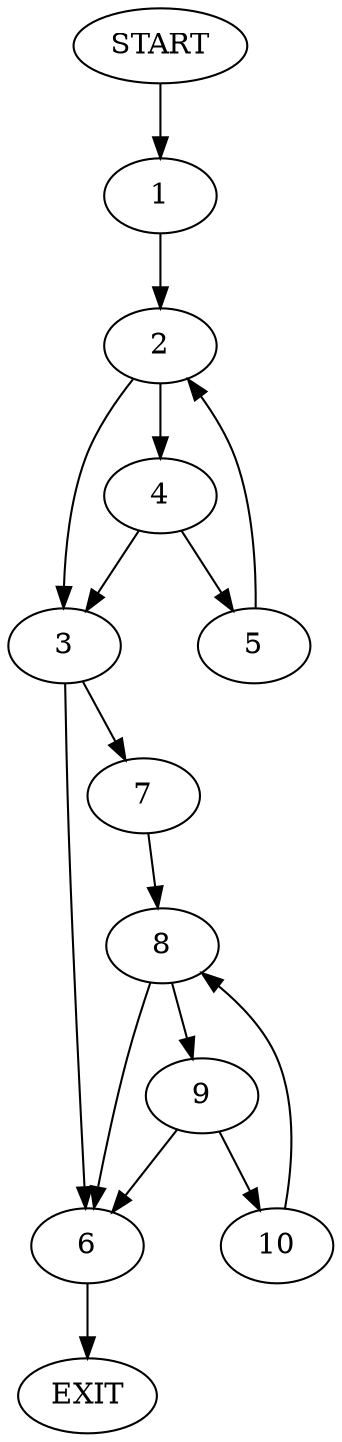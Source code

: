 digraph {
0 [label="START"]
11 [label="EXIT"]
0 -> 1
1 -> 2
2 -> 3
2 -> 4
4 -> 5
4 -> 3
3 -> 6
3 -> 7
5 -> 2
6 -> 11
7 -> 8
8 -> 9
8 -> 6
9 -> 10
9 -> 6
10 -> 8
}
